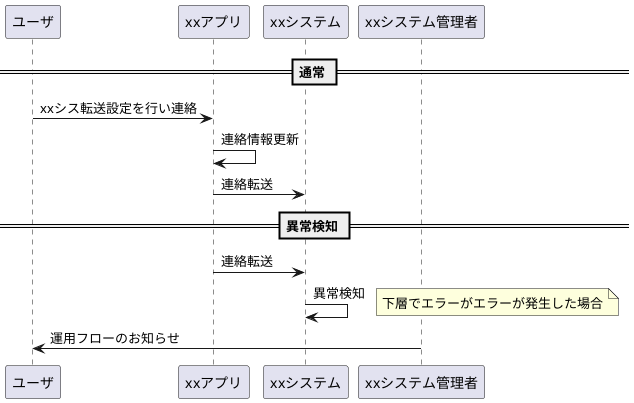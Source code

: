 @startuml xxシステム
participant ユーザ as U
participant xxアプリ as AP 
participant xxシステム as SYS
participant xxシステム管理者 as SYSM

== 通常 ==
U -> AP: xxシス転送設定を行い連絡
AP -> AP: 連絡情報更新
AP -> SYS: 連絡転送

== 異常検知 ==
AP -> SYS: 連絡転送
SYS -> SYS: 異常検知
note right
下層でエラーがエラーが発生した場合
end note
SYSM -> U: 運用フローのお知らせ
@enduml
